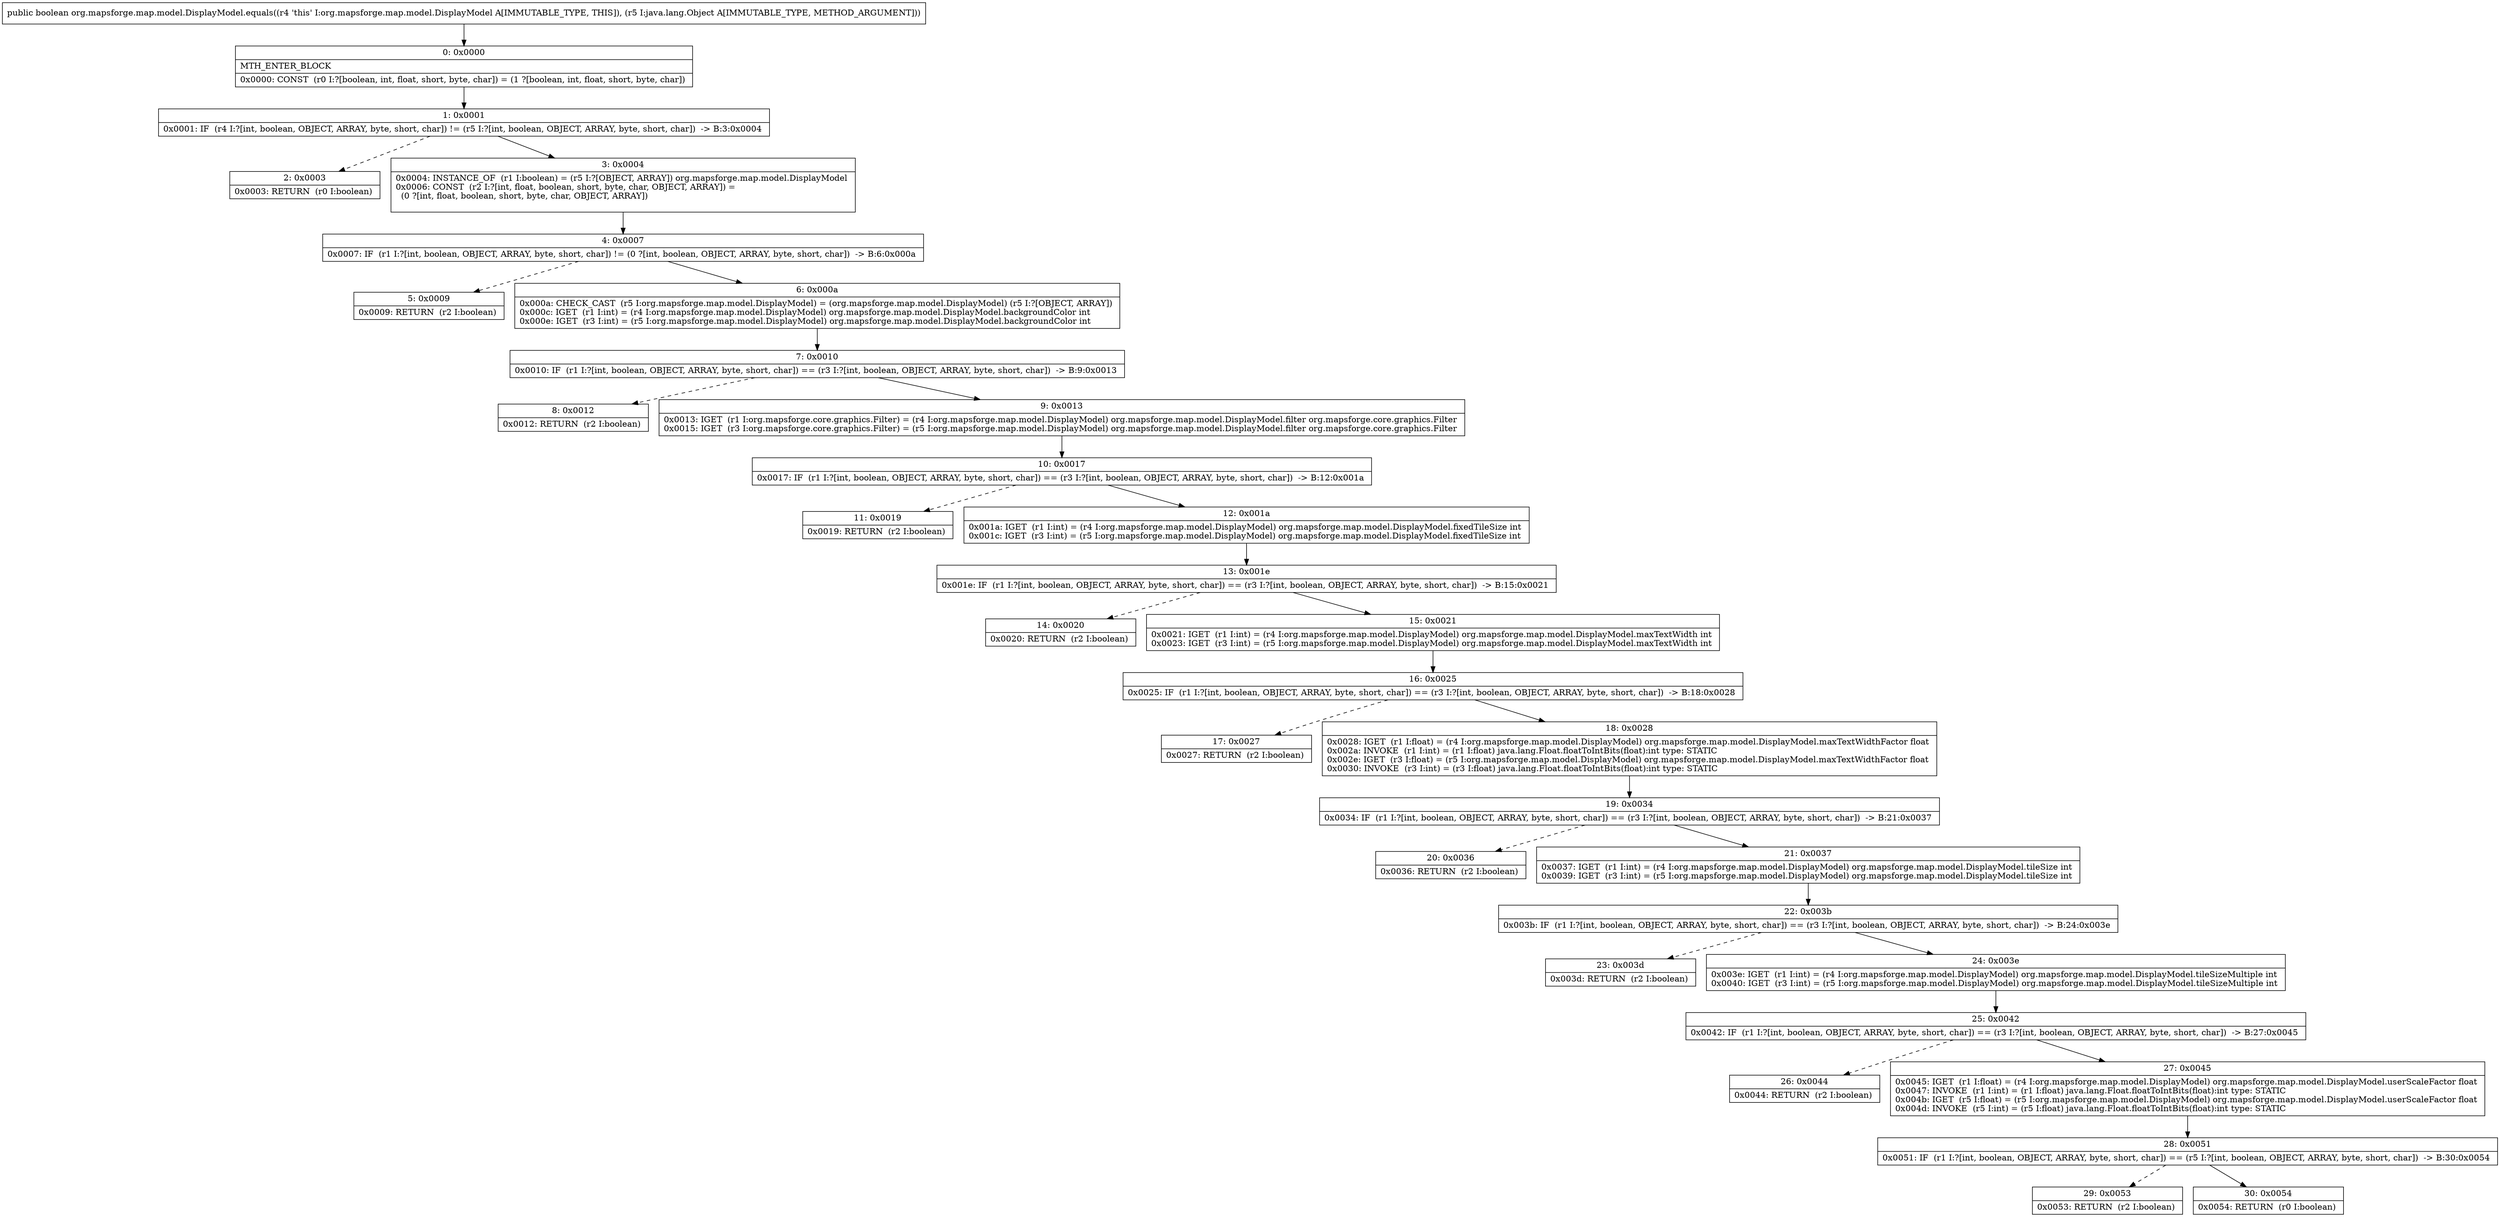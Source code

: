 digraph "CFG fororg.mapsforge.map.model.DisplayModel.equals(Ljava\/lang\/Object;)Z" {
Node_0 [shape=record,label="{0\:\ 0x0000|MTH_ENTER_BLOCK\l|0x0000: CONST  (r0 I:?[boolean, int, float, short, byte, char]) = (1 ?[boolean, int, float, short, byte, char]) \l}"];
Node_1 [shape=record,label="{1\:\ 0x0001|0x0001: IF  (r4 I:?[int, boolean, OBJECT, ARRAY, byte, short, char]) != (r5 I:?[int, boolean, OBJECT, ARRAY, byte, short, char])  \-\> B:3:0x0004 \l}"];
Node_2 [shape=record,label="{2\:\ 0x0003|0x0003: RETURN  (r0 I:boolean) \l}"];
Node_3 [shape=record,label="{3\:\ 0x0004|0x0004: INSTANCE_OF  (r1 I:boolean) = (r5 I:?[OBJECT, ARRAY]) org.mapsforge.map.model.DisplayModel \l0x0006: CONST  (r2 I:?[int, float, boolean, short, byte, char, OBJECT, ARRAY]) = \l  (0 ?[int, float, boolean, short, byte, char, OBJECT, ARRAY])\l \l}"];
Node_4 [shape=record,label="{4\:\ 0x0007|0x0007: IF  (r1 I:?[int, boolean, OBJECT, ARRAY, byte, short, char]) != (0 ?[int, boolean, OBJECT, ARRAY, byte, short, char])  \-\> B:6:0x000a \l}"];
Node_5 [shape=record,label="{5\:\ 0x0009|0x0009: RETURN  (r2 I:boolean) \l}"];
Node_6 [shape=record,label="{6\:\ 0x000a|0x000a: CHECK_CAST  (r5 I:org.mapsforge.map.model.DisplayModel) = (org.mapsforge.map.model.DisplayModel) (r5 I:?[OBJECT, ARRAY]) \l0x000c: IGET  (r1 I:int) = (r4 I:org.mapsforge.map.model.DisplayModel) org.mapsforge.map.model.DisplayModel.backgroundColor int \l0x000e: IGET  (r3 I:int) = (r5 I:org.mapsforge.map.model.DisplayModel) org.mapsforge.map.model.DisplayModel.backgroundColor int \l}"];
Node_7 [shape=record,label="{7\:\ 0x0010|0x0010: IF  (r1 I:?[int, boolean, OBJECT, ARRAY, byte, short, char]) == (r3 I:?[int, boolean, OBJECT, ARRAY, byte, short, char])  \-\> B:9:0x0013 \l}"];
Node_8 [shape=record,label="{8\:\ 0x0012|0x0012: RETURN  (r2 I:boolean) \l}"];
Node_9 [shape=record,label="{9\:\ 0x0013|0x0013: IGET  (r1 I:org.mapsforge.core.graphics.Filter) = (r4 I:org.mapsforge.map.model.DisplayModel) org.mapsforge.map.model.DisplayModel.filter org.mapsforge.core.graphics.Filter \l0x0015: IGET  (r3 I:org.mapsforge.core.graphics.Filter) = (r5 I:org.mapsforge.map.model.DisplayModel) org.mapsforge.map.model.DisplayModel.filter org.mapsforge.core.graphics.Filter \l}"];
Node_10 [shape=record,label="{10\:\ 0x0017|0x0017: IF  (r1 I:?[int, boolean, OBJECT, ARRAY, byte, short, char]) == (r3 I:?[int, boolean, OBJECT, ARRAY, byte, short, char])  \-\> B:12:0x001a \l}"];
Node_11 [shape=record,label="{11\:\ 0x0019|0x0019: RETURN  (r2 I:boolean) \l}"];
Node_12 [shape=record,label="{12\:\ 0x001a|0x001a: IGET  (r1 I:int) = (r4 I:org.mapsforge.map.model.DisplayModel) org.mapsforge.map.model.DisplayModel.fixedTileSize int \l0x001c: IGET  (r3 I:int) = (r5 I:org.mapsforge.map.model.DisplayModel) org.mapsforge.map.model.DisplayModel.fixedTileSize int \l}"];
Node_13 [shape=record,label="{13\:\ 0x001e|0x001e: IF  (r1 I:?[int, boolean, OBJECT, ARRAY, byte, short, char]) == (r3 I:?[int, boolean, OBJECT, ARRAY, byte, short, char])  \-\> B:15:0x0021 \l}"];
Node_14 [shape=record,label="{14\:\ 0x0020|0x0020: RETURN  (r2 I:boolean) \l}"];
Node_15 [shape=record,label="{15\:\ 0x0021|0x0021: IGET  (r1 I:int) = (r4 I:org.mapsforge.map.model.DisplayModel) org.mapsforge.map.model.DisplayModel.maxTextWidth int \l0x0023: IGET  (r3 I:int) = (r5 I:org.mapsforge.map.model.DisplayModel) org.mapsforge.map.model.DisplayModel.maxTextWidth int \l}"];
Node_16 [shape=record,label="{16\:\ 0x0025|0x0025: IF  (r1 I:?[int, boolean, OBJECT, ARRAY, byte, short, char]) == (r3 I:?[int, boolean, OBJECT, ARRAY, byte, short, char])  \-\> B:18:0x0028 \l}"];
Node_17 [shape=record,label="{17\:\ 0x0027|0x0027: RETURN  (r2 I:boolean) \l}"];
Node_18 [shape=record,label="{18\:\ 0x0028|0x0028: IGET  (r1 I:float) = (r4 I:org.mapsforge.map.model.DisplayModel) org.mapsforge.map.model.DisplayModel.maxTextWidthFactor float \l0x002a: INVOKE  (r1 I:int) = (r1 I:float) java.lang.Float.floatToIntBits(float):int type: STATIC \l0x002e: IGET  (r3 I:float) = (r5 I:org.mapsforge.map.model.DisplayModel) org.mapsforge.map.model.DisplayModel.maxTextWidthFactor float \l0x0030: INVOKE  (r3 I:int) = (r3 I:float) java.lang.Float.floatToIntBits(float):int type: STATIC \l}"];
Node_19 [shape=record,label="{19\:\ 0x0034|0x0034: IF  (r1 I:?[int, boolean, OBJECT, ARRAY, byte, short, char]) == (r3 I:?[int, boolean, OBJECT, ARRAY, byte, short, char])  \-\> B:21:0x0037 \l}"];
Node_20 [shape=record,label="{20\:\ 0x0036|0x0036: RETURN  (r2 I:boolean) \l}"];
Node_21 [shape=record,label="{21\:\ 0x0037|0x0037: IGET  (r1 I:int) = (r4 I:org.mapsforge.map.model.DisplayModel) org.mapsforge.map.model.DisplayModel.tileSize int \l0x0039: IGET  (r3 I:int) = (r5 I:org.mapsforge.map.model.DisplayModel) org.mapsforge.map.model.DisplayModel.tileSize int \l}"];
Node_22 [shape=record,label="{22\:\ 0x003b|0x003b: IF  (r1 I:?[int, boolean, OBJECT, ARRAY, byte, short, char]) == (r3 I:?[int, boolean, OBJECT, ARRAY, byte, short, char])  \-\> B:24:0x003e \l}"];
Node_23 [shape=record,label="{23\:\ 0x003d|0x003d: RETURN  (r2 I:boolean) \l}"];
Node_24 [shape=record,label="{24\:\ 0x003e|0x003e: IGET  (r1 I:int) = (r4 I:org.mapsforge.map.model.DisplayModel) org.mapsforge.map.model.DisplayModel.tileSizeMultiple int \l0x0040: IGET  (r3 I:int) = (r5 I:org.mapsforge.map.model.DisplayModel) org.mapsforge.map.model.DisplayModel.tileSizeMultiple int \l}"];
Node_25 [shape=record,label="{25\:\ 0x0042|0x0042: IF  (r1 I:?[int, boolean, OBJECT, ARRAY, byte, short, char]) == (r3 I:?[int, boolean, OBJECT, ARRAY, byte, short, char])  \-\> B:27:0x0045 \l}"];
Node_26 [shape=record,label="{26\:\ 0x0044|0x0044: RETURN  (r2 I:boolean) \l}"];
Node_27 [shape=record,label="{27\:\ 0x0045|0x0045: IGET  (r1 I:float) = (r4 I:org.mapsforge.map.model.DisplayModel) org.mapsforge.map.model.DisplayModel.userScaleFactor float \l0x0047: INVOKE  (r1 I:int) = (r1 I:float) java.lang.Float.floatToIntBits(float):int type: STATIC \l0x004b: IGET  (r5 I:float) = (r5 I:org.mapsforge.map.model.DisplayModel) org.mapsforge.map.model.DisplayModel.userScaleFactor float \l0x004d: INVOKE  (r5 I:int) = (r5 I:float) java.lang.Float.floatToIntBits(float):int type: STATIC \l}"];
Node_28 [shape=record,label="{28\:\ 0x0051|0x0051: IF  (r1 I:?[int, boolean, OBJECT, ARRAY, byte, short, char]) == (r5 I:?[int, boolean, OBJECT, ARRAY, byte, short, char])  \-\> B:30:0x0054 \l}"];
Node_29 [shape=record,label="{29\:\ 0x0053|0x0053: RETURN  (r2 I:boolean) \l}"];
Node_30 [shape=record,label="{30\:\ 0x0054|0x0054: RETURN  (r0 I:boolean) \l}"];
MethodNode[shape=record,label="{public boolean org.mapsforge.map.model.DisplayModel.equals((r4 'this' I:org.mapsforge.map.model.DisplayModel A[IMMUTABLE_TYPE, THIS]), (r5 I:java.lang.Object A[IMMUTABLE_TYPE, METHOD_ARGUMENT])) }"];
MethodNode -> Node_0;
Node_0 -> Node_1;
Node_1 -> Node_2[style=dashed];
Node_1 -> Node_3;
Node_3 -> Node_4;
Node_4 -> Node_5[style=dashed];
Node_4 -> Node_6;
Node_6 -> Node_7;
Node_7 -> Node_8[style=dashed];
Node_7 -> Node_9;
Node_9 -> Node_10;
Node_10 -> Node_11[style=dashed];
Node_10 -> Node_12;
Node_12 -> Node_13;
Node_13 -> Node_14[style=dashed];
Node_13 -> Node_15;
Node_15 -> Node_16;
Node_16 -> Node_17[style=dashed];
Node_16 -> Node_18;
Node_18 -> Node_19;
Node_19 -> Node_20[style=dashed];
Node_19 -> Node_21;
Node_21 -> Node_22;
Node_22 -> Node_23[style=dashed];
Node_22 -> Node_24;
Node_24 -> Node_25;
Node_25 -> Node_26[style=dashed];
Node_25 -> Node_27;
Node_27 -> Node_28;
Node_28 -> Node_29[style=dashed];
Node_28 -> Node_30;
}


